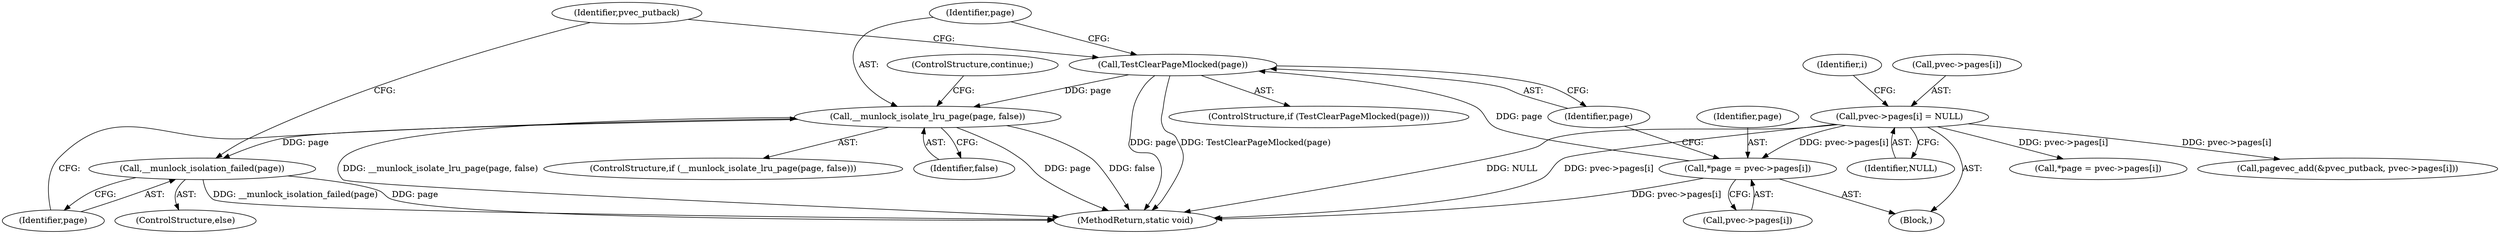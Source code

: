 digraph "0_linux_70feee0e1ef331b22cc51f383d532a0d043fbdcc@pointer" {
"1000155" [label="(Call,__munlock_isolate_lru_page(page, false))"];
"1000151" [label="(Call,TestClearPageMlocked(page))"];
"1000143" [label="(Call,*page = pvec->pages[i])"];
"1000170" [label="(Call,pvec->pages[i] = NULL)"];
"1000160" [label="(Call,__munlock_isolation_failed(page))"];
"1000161" [label="(Identifier,page)"];
"1000145" [label="(Call,pvec->pages[i])"];
"1000171" [label="(Call,pvec->pages[i])"];
"1000143" [label="(Call,*page = pvec->pages[i])"];
"1000206" [label="(Call,*page = pvec->pages[i])"];
"1000170" [label="(Call,pvec->pages[i] = NULL)"];
"1000154" [label="(ControlStructure,if (__munlock_isolate_lru_page(page, false)))"];
"1000155" [label="(Call,__munlock_isolate_lru_page(page, false))"];
"1000162" [label="(Call,pagevec_add(&pvec_putback, pvec->pages[i]))"];
"1000152" [label="(Identifier,page)"];
"1000159" [label="(ControlStructure,else)"];
"1000141" [label="(Block,)"];
"1000243" [label="(MethodReturn,static void)"];
"1000158" [label="(ControlStructure,continue;)"];
"1000151" [label="(Call,TestClearPageMlocked(page))"];
"1000140" [label="(Identifier,i)"];
"1000176" [label="(Identifier,NULL)"];
"1000144" [label="(Identifier,page)"];
"1000150" [label="(ControlStructure,if (TestClearPageMlocked(page)))"];
"1000157" [label="(Identifier,false)"];
"1000156" [label="(Identifier,page)"];
"1000164" [label="(Identifier,pvec_putback)"];
"1000160" [label="(Call,__munlock_isolation_failed(page))"];
"1000155" -> "1000154"  [label="AST: "];
"1000155" -> "1000157"  [label="CFG: "];
"1000156" -> "1000155"  [label="AST: "];
"1000157" -> "1000155"  [label="AST: "];
"1000158" -> "1000155"  [label="CFG: "];
"1000161" -> "1000155"  [label="CFG: "];
"1000155" -> "1000243"  [label="DDG: page"];
"1000155" -> "1000243"  [label="DDG: false"];
"1000155" -> "1000243"  [label="DDG: __munlock_isolate_lru_page(page, false)"];
"1000151" -> "1000155"  [label="DDG: page"];
"1000155" -> "1000160"  [label="DDG: page"];
"1000151" -> "1000150"  [label="AST: "];
"1000151" -> "1000152"  [label="CFG: "];
"1000152" -> "1000151"  [label="AST: "];
"1000156" -> "1000151"  [label="CFG: "];
"1000164" -> "1000151"  [label="CFG: "];
"1000151" -> "1000243"  [label="DDG: page"];
"1000151" -> "1000243"  [label="DDG: TestClearPageMlocked(page)"];
"1000143" -> "1000151"  [label="DDG: page"];
"1000143" -> "1000141"  [label="AST: "];
"1000143" -> "1000145"  [label="CFG: "];
"1000144" -> "1000143"  [label="AST: "];
"1000145" -> "1000143"  [label="AST: "];
"1000152" -> "1000143"  [label="CFG: "];
"1000143" -> "1000243"  [label="DDG: pvec->pages[i]"];
"1000170" -> "1000143"  [label="DDG: pvec->pages[i]"];
"1000170" -> "1000141"  [label="AST: "];
"1000170" -> "1000176"  [label="CFG: "];
"1000171" -> "1000170"  [label="AST: "];
"1000176" -> "1000170"  [label="AST: "];
"1000140" -> "1000170"  [label="CFG: "];
"1000170" -> "1000243"  [label="DDG: NULL"];
"1000170" -> "1000243"  [label="DDG: pvec->pages[i]"];
"1000170" -> "1000162"  [label="DDG: pvec->pages[i]"];
"1000170" -> "1000206"  [label="DDG: pvec->pages[i]"];
"1000160" -> "1000159"  [label="AST: "];
"1000160" -> "1000161"  [label="CFG: "];
"1000161" -> "1000160"  [label="AST: "];
"1000164" -> "1000160"  [label="CFG: "];
"1000160" -> "1000243"  [label="DDG: __munlock_isolation_failed(page)"];
"1000160" -> "1000243"  [label="DDG: page"];
}
